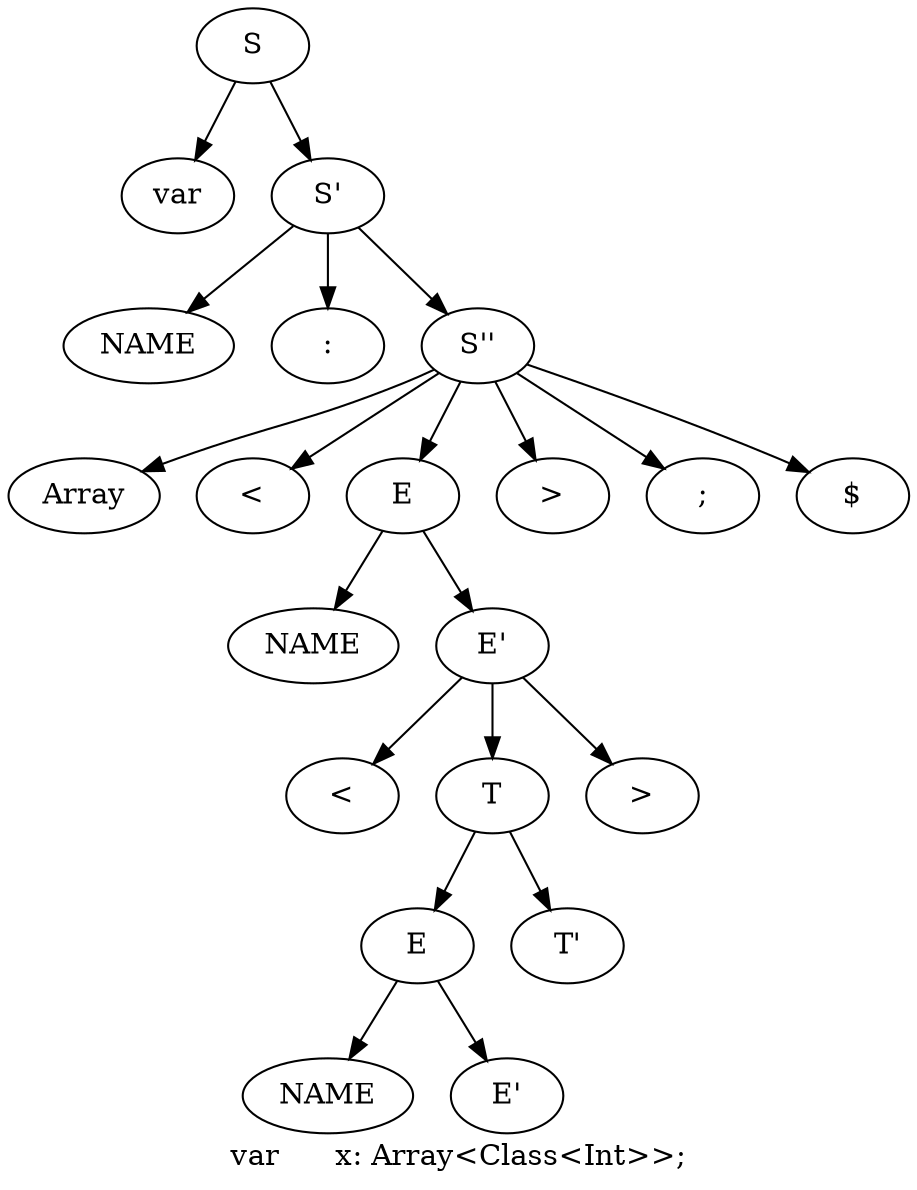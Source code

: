 digraph Tree {
"S34"[label="S"]
"S34" -> "var14";
"S34" -> "S'33";
"var14"[label="var"]
"S'33"[label="S'"]
"S'33" -> "NAME15";
"S'33" -> ":16";
"S'33" -> "S''17";
"NAME15"[label="NAME"]
":16"[label=":"]
"S''17"[label="S''"]
"S''17" -> "Array18";
"S''17" -> "<19";
"S''17" -> "E29";
"S''17" -> ">30";
"S''17" -> ";31";
"S''17" -> "$32";
"Array18"[label="Array"]
"<19"[label="<"]
"E29"[label="E"]
"E29" -> "NAME20";
"E29" -> "E'21";
"NAME20"[label="NAME"]
"E'21"[label="E'"]
"E'21" -> "<22";
"E'21" -> "T27";
"E'21" -> ">28";
"<22"[label="<"]
"T27"[label="T"]
"T27" -> "E25";
"T27" -> "T'26";
"E25"[label="E"]
"E25" -> "NAME23";
"E25" -> "E'24";
"NAME23"[label="NAME"]
"E'24"[label="E'"]
"T'26"[label="T'"]
">28"[label=">"]
">30"[label=">"]
";31"[label=";"]
"$32"[label="$"]
label="var      x: Array<Class<Int>>;";
}
